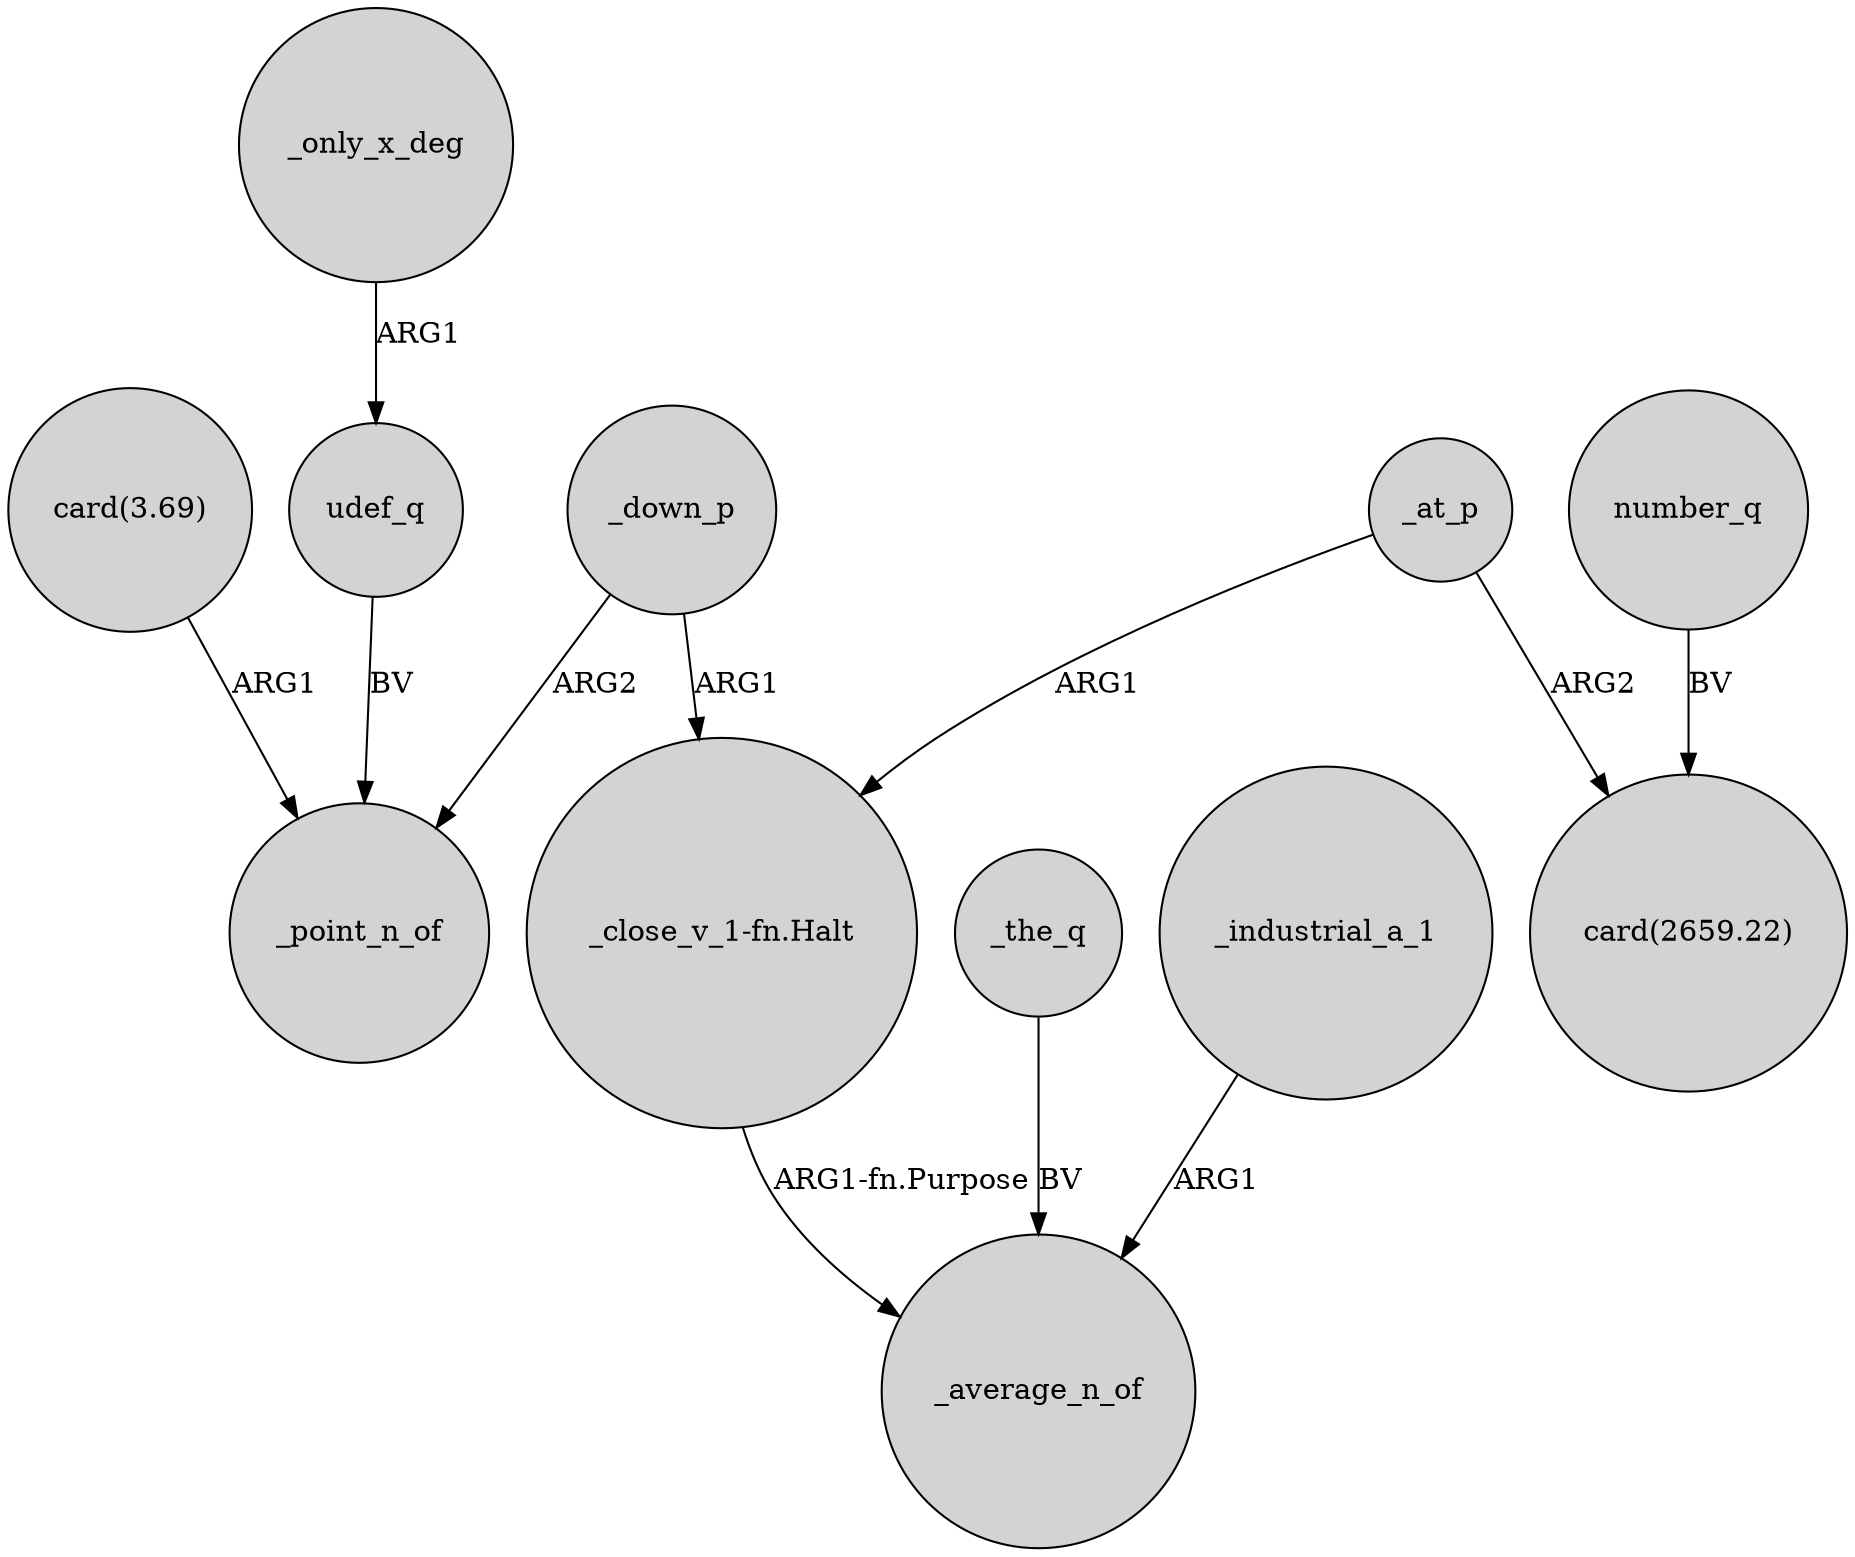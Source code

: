 digraph {
	node [shape=circle style=filled]
	_down_p -> _point_n_of [label=ARG2]
	"_close_v_1-fn.Halt" -> _average_n_of [label="ARG1-fn.Purpose"]
	"card(3.69)" -> _point_n_of [label=ARG1]
	_only_x_deg -> udef_q [label=ARG1]
	_at_p -> "_close_v_1-fn.Halt" [label=ARG1]
	udef_q -> _point_n_of [label=BV]
	_down_p -> "_close_v_1-fn.Halt" [label=ARG1]
	_the_q -> _average_n_of [label=BV]
	_at_p -> "card(2659.22)" [label=ARG2]
	number_q -> "card(2659.22)" [label=BV]
	_industrial_a_1 -> _average_n_of [label=ARG1]
}
